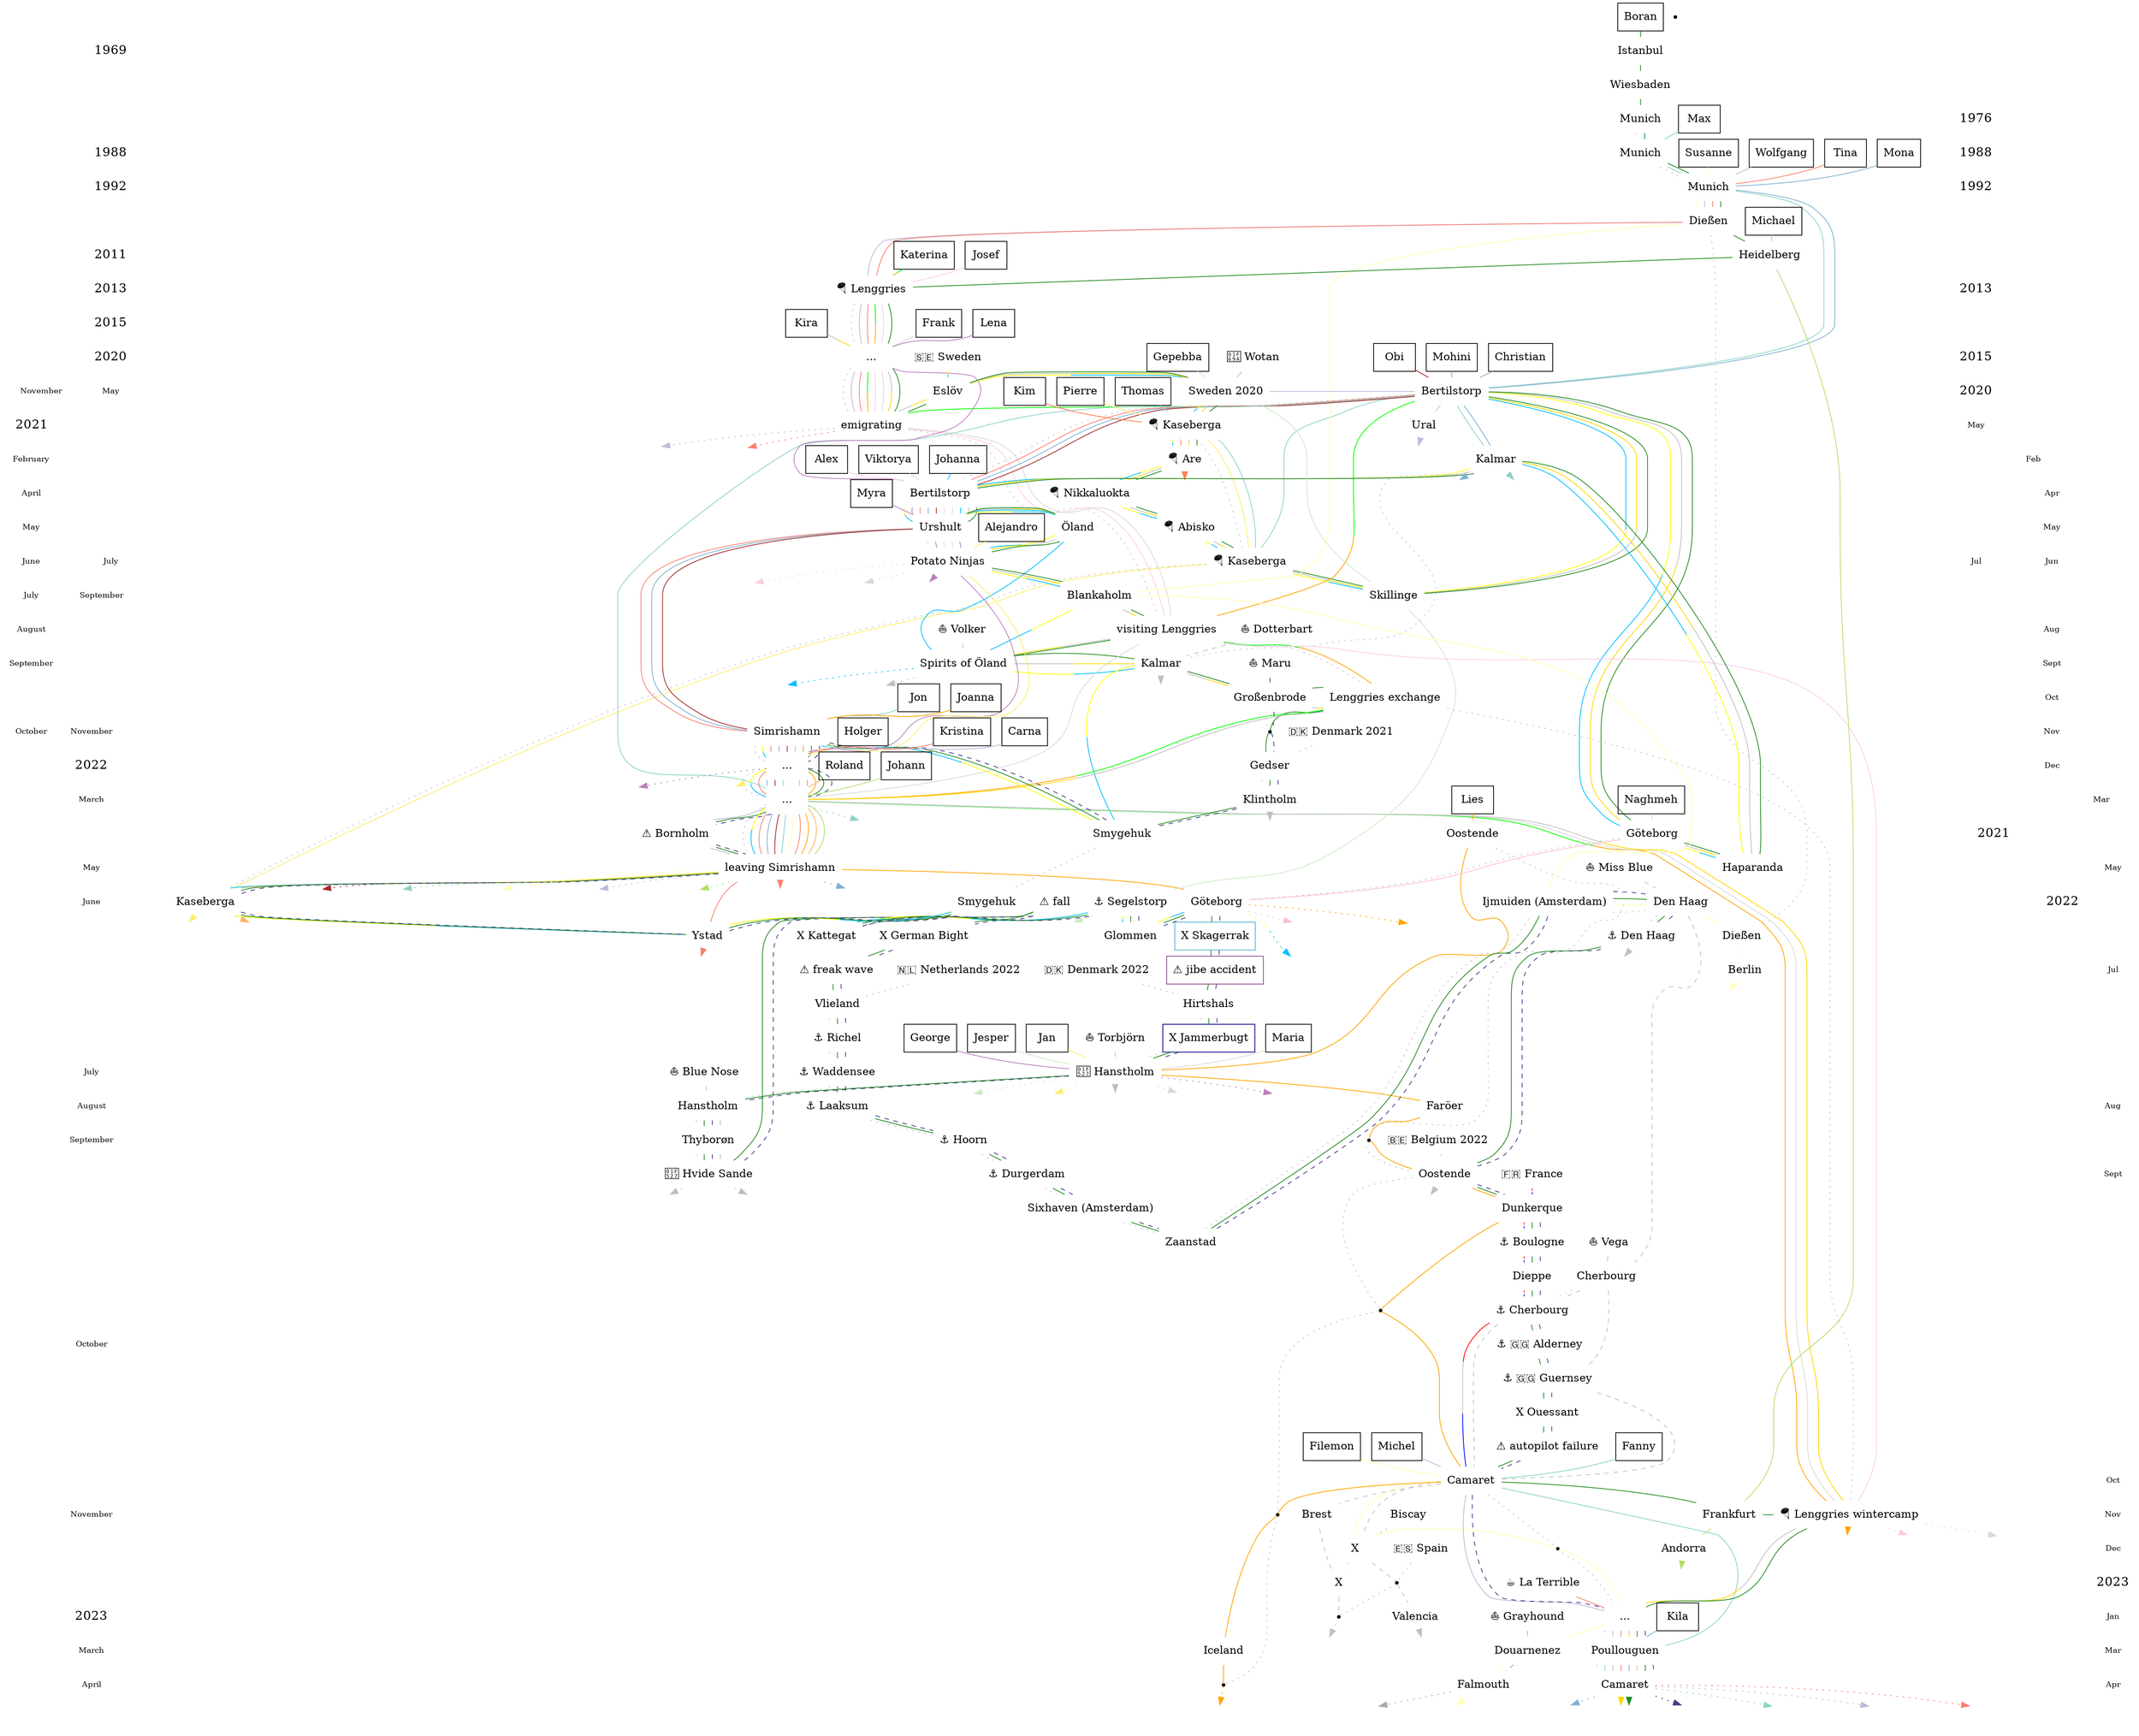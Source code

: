 digraph <Timelines> {

ranksep=0.1
nodesep=0.2
node [shape=none tooltip=""]

#
# Time
#
{
node [fontsize=10 class=type_time]
{ node [ label=February  ] <2021_02> }
{ node [ label=March     ] <2022_03> <2023_03> }
{ node [ label=April     ] <2021_04> <2023_04> }
{ node [ label=May       ] <2020_05> <2021_05> <2022_05> }
{ node [ label=June      ] <2021_06> <2022_06> }
{ node [ label=July      ] <2020_07> <2021_07> <2022_07> }
{ node [ label=August    ] <2021_08> <2022_08> }
{ node [ label=September ] <2020_09> <2021_09> <2022_09> }
{ node [ label=October   ] <2021_10> <2022_10> }
{ node [ label=November  ] <2020_11> <2021_11> <2022_11> }
edge [style=invis]
node[fontsize=16]
1969 -> 1988 -> 1992 -> 2011 -> 2013 -> 2015 
-> 2020 ->                                 <2020_05>->           <2020_07>->           <2020_09>->           <2020_11>
-> 2021 -><2021_02>->           <2021_04>-><2021_05>-><2021_06>-><2021_07>-><2021_08>-><2021_09>-><2021_10>-><2021_11>
-> 2022 ->           <2022_03>->           <2022_05>-><2022_06>-><2022_07>-><2022_08>-><2022_09>-><2022_10>-><2022_11> 
-> 2023 ->           <2023_03>-><2023_04>
}

#
# Events (Time+Space intersections) with labels (other than their ID) or tooltips
#

len_2020_05 [ label="emigrating" ]
Are [ label="🪂 Are" ]
Nikkaluokta [ label="🪂 Nikkaluokta" ]
Abisko [ label="🪂 Abisko" ]
{ node [ label="🪂 Kaseberga" class=global_type_Kaseberga ] kase_2020_05 kase_2020_07 }

öland_2021_05 [label=Öland]
öland_2021_09 [label="Spirits of Öland"]

segelstorp_2022 [label="⚓ Segelstorp"]
hvide_sande_2022 [label="Hvide Sande"]
ams_2022 [label=Amsterdam]
scheveningen_2022 [label="Den Haag"]

fra_2022_11 [label=Frankfurt]

camaret_2023_01 [label="returning to Camaret" tooltip="returning to Camaret with Kira by car"]
doua_2023_03 [label=Douarnenez]
falmouth_2023_04 [label=Falmouth]

{ node [ label=X ] # crossings
  biscay_2022_12 biscay_2023_04 }

{ # tiny events
node [ shape=point ] 
grobro_2021_11
susanne_berlin_2023 camaret_2022_12
spain_2022_12 
spain_2023_04
}

Bornholm [label="⚠️ Bornholm" tooltip="trip to Bornholm with Carna at good wind, when a lot of water entered the hull through ventilation holes and hatches"]

kase_2022 [label=Kaseberga]
segelstorp_2022 [label="⚓ Segelstorp"]
Kattegat [label="X Kattegat" tooltip="crossing the Kattegat between Sweden and Denmark, over night at good wind"]

Skagerrak [label="X Skagerrak" tooltip="crossing the Skagerrak from Sweden to Denmark, over night, with easy wind: pleasant" fillcolor=3 color=6 colorscheme=gnbu9 shape=box]

jibe_2022_07 [label="⚠️ jibe accident" tooltip="hit by the boom in accidental jibe while preparing for harbour entry: painful and dangerous" fillcolor=orchid2 color=orchid4 shape=box]
Jammerbugt [label="X Jammerbugt" tooltip="crossing the Jammerbugt, over night, against the wind, tough in the end" fillcolor=lightgrey color=darkblue shape=box]
Hanstholm [label="🔧 Hanstholm" tooltip="repair and major upgrades for Maru" ]
haho_2022_08 [label="Hanstholm" tooltip="leaving Hanstholm in late August" ]
hvide_sande_2022 [label="🔧 Hvide Sande" tooltip="replacing lost bolt for autopilot with help from Matthias and carpenter" ]

fall_2022 [label="⚠️ fall" tooltip="fell off deck but landed on engine bridge while crossing the German Bight"]
germanbight [label="X German Bight" tooltip="crossing the German Bight over night(s) with good wind"]
freakwave [label="⚠️ freak wave" tooltip="hit by a freak wave while crossing the German Bight"]

Richel [label="⚓ Richel"]
Waddensee [label="⚓ Waddensee"]
Laaksum [label="⚓ Laaksum"]
Hoorn [label="⚓ Hoorn"]
Durgerdam [label="⚓ Durgerdam"]
Sixhaven [label="Sixhaven (Amsterdam)"]
ams_2022 [label="Ijmuiden (Amsterdam)"]
scheveningen_2022 [label="Den Haag"]

scheveningen_anchor [label="⚓ Den Haag" tooltip="spending night on anchor for earliest possible takeoff"]

ostn_2022_09 [label="Oostende"]

Boulogne [label="⚓ Boulogne"]

#chis_2022 [label="⚓ 🇬🇬 Channel Islands"]
Alderney [label="⚓ 🇬🇬 Alderney"]
Guernsey [label="⚓ 🇬🇬 Guernsey"]
Ouessant [label="X Ouessant" tooltip="passing Ouessant after exiting the English Channel over night at good wind" ]
biscay_failure_2022 [label="⚠️ autopilot failure" tooltip="autopilot failed at the beginning of Biscay crossing, after sunset, during rain and with fog covering the shoreline" ]

camaret_2023_01 [label="..." tooltip="spending winter at Camaret"]


#
# Timelines from here
#

edge [color=grey]       # default edge color grey to recognize all which are not styled explicitly
edge [arrowhead=none]   # timelines have not arrowhead in all of their sections, except for the very last one (pointing to the future)

#
# PLACEs timelines must appear before PEOPLEs' timelines,
# so that first appearance (event) of a place can serve as its type anchor;
# events are disjunct by definition, because places can never "meet" each other
#
{ edge [ style=dotted ]


{ node [ class=global_type_Munich label="Munich" ]
  edge [ class=global_type_Munich  tooltip="Munich" ]
  
  munich_1976->munich_1988->munich_1992
}



{ node [ class=global_type_Dießen label="Dießen" ]
  edge [ class=global_type_Dießen  tooltip="Dießen" ]
  
  diessen_90ies->re1_diessen
}



{ node [ class=global_type_Kaseberga label="Kaseberga" ]
  edge [ class=global_type_Kaseberga  tooltip="Kaseberga" ]
  
  kase_2020_05->kase_2020_07->kase_2022
}



{ node [ class=global_type_Bertilstorp label="Bertilstorp" ]
  edge [ class=global_type_Bertilstorp  tooltip="Bertilstorp" ]
  
  bertil_2020->bertil_2021_04
}



{ node [ class=global_type_Kalmar label="Kalmar" ]
  edge [ class=global_type_Kalmar  tooltip="Kalmar" ]
  
  kalmar_2021_02->kalmar_2021_09
}


{ node [ class=global_type_grobro ]
  edge [ class=global_type_grobro ]
grobro_2021_10 [ label="Großenbrode" ]
grobro_2021_10 -> grobro_2021_11
}

{ node [ class=global_type_ostn label=Oostende]
  edge [ class=global_type_ostn]
ostn_2021 [label=Oostende]
ostn_2022_09 [label=Oostende]
node [shape=point]
  ostn_2021 -> re1_ostn -> ostn_2022_09 -> re2_ostn -> re3_ostn -> re4_ostn
}

{ node [ class=global_type_sim ]
  edge [ class=global_type_sim ]
simris_2021_11 [label=Simrishamn tooltip="Simrishamn, winter 2021/2022"]
simris_2021_12 [label="..."]
simris_2022_03 [label="..."]
simris_2022_05 [label="leaving Simrishamn" tooltip="leaving Simrishamn onboard Maru, together with Roland"]
  simris_2021_11 -> simris_2021_12 -> simris_2022_03 -> simris_2022_05
}

{ node [ class=global_type_cherbourg label=Cherbourg]
  edge [ class=global_type_cherbourg ]
cherbourg2 [label="⚓ Cherbourg"]
cherbourg1 -> cherbourg2
}

{ node [ class=global_type_camaret label=Camaret ]
  edge [ class=global_type_camaret ]
camaret_2023_03 [ label=Poullouguen]
camaret_2022_10 -> camaret_2022_12 -> camaret_2023_01 -> camaret_2023_03 -> camaret_2023_04
}

{ edge   [ class=global_type_biscay ]
  Biscay [ class=global_type_biscay ]
  Biscay -> biscay_2022_12 -> biscay_2023_04
}

{ edge [ class=global_type_lngr ]
  node [ class=global_type_lngr ] 
  len_2013 [ label="🪂 Lenggries" ]
  len_2015 [ label="..." ]
  len_2021_08 [label="visiting Lenggries"]
  len_2021_10 [label="Lenggries exchange" tooltip="handing car + Kira over to Katerina"]
  lenggries_2022_11 [label="🪂 Lenggries wintercamp" tooltip="visiting friends + family, office work, swapping Kira back to Boran, full moon flight"]
  len_2013 -> len_2015 -> len_2020_05 -> len_2021_08 -> len_2021_10 -> lenggries_2022_11
}

{ node [ class=global_type_urshult ]
  edge [ class=global_type_urshult ]
urshult_2021_05 [ label=Urshult ]
urshult_2021_06 [ label="Potato Ninjas" ]
urshult_2021_05 -> urshult_2021_06
}

{ node [ class=global_type_got ]
  edge [ class=global_type_got ]
GOT_2021 [ label="Göteborg" ]
GOT_2022 [ label="Göteborg" tooltip="leaving Sweden from Göteborg" ]
GOT_2021 -> GOT_2022
}


{ node [ class=global_type_Smygehuk label="Smygehuk" ]
  edge [ class=global_type_Smygehuk  tooltip="Smygehuk" ]
  
  smyge_2021->smyge_2022
}


{ edge [class=global_type_spain]
  espa [class=global_type_spain label="🇪🇸 Spain" ]
  espa -> spain_2022_12 -> spain_2023_04
}


{ node [ class=global_type_Belgium2022  ]
  edge [ class=global_type_Belgium2022  tooltip="Belgium 2022" ]
  Belgium2022 [ label="🇧🇪 Belgium 2022" shape=none ]
  Belgium2022->ostn_2022_09
  node [style=invis]
  edge [style=dotted arrowhead=""] ostn_2022_09 -> Belgium2022_future
}



{ node [ class=global_type_Denmark2021  ]
  edge [ class=global_type_Denmark2021  tooltip="Denmark 2021" ]
  Denmark2021 [ label="🇩🇰 Denmark 2021" shape=none ]
  Denmark2021->Gedser->Klintholm
  node [style=invis]
  edge [style=dotted arrowhead=""] Klintholm -> Denmark2021_future
}


{ node [ class=global_type_Denmark2022  ]
  edge [ class=global_type_Denmark2022  tooltip="Denmark 2022" ]
  Denmark2022 [ label="🇩🇰 Denmark 2022" shape=none ]
  Denmark2022->Hirtshals->Jammerbugt->Hanstholm->haho_2022_08->Thyborøn->hvide_sande_2022
  node [style=invis]
  edge [style=dotted arrowhead=""] hvide_sande_2022 -> Denmark2022_future
}



{ node [ class=global_type_Netherlands2022  ]
  edge [ class=global_type_Netherlands2022  tooltip="Netherlands 2022" ]
  Netherlands2022 [ label="🇳🇱 Netherlands 2022" shape=none ]
  Netherlands2022->Vlieland->Richel->Waddensee->Laaksum->Hoorn->Durgerdam->Sixhaven->Zaanstad->ams_2022->scheveningen_2022->scheveningen_anchor
  node [style=invis]
  edge [style=dotted arrowhead=""] scheveningen_anchor -> Netherlands2022_future
}


} # end PLACEs

#
# COUNTRIES with color-styled edges
# special visual case of PLACEs
#
{ edge [ penwidth=1 ] 

{ edge [ class=global_type_se color="yellow;0.5:deepskyblue" ]
  node [ class=global_type_se ]
  eslöv_2020 [label=Eslöv]
  se_2020 [label="Sweden 2020"]
  se [ label="🇸🇪 Sweden" ]
  se -> eslöv_2020->se_2020->kase_2020_05->Are->Nikkaluokta->Abisko->kase_2020_07->Skillinge->bertil_2020->GOT_2021->Haparanda->kalmar_2021_02->bertil_2021_04->urshult_2021_05->öland_2021_05->urshult_2021_06->Blankaholm
-> öland_2021_09 -> kalmar_2021_09
-> smyge_2021 -> simris_2021_11 -> simris_2021_12 -> simris_2022_03 -> simris_2022_05->kase_2022->Ystad->smyge_2022->Kattegat->segelstorp_2022->Glommen->GOT_2022
{edge [style=dotted arrowhead="" minlen=2] node [style=invis]
  GOT_2022 -> se_future
}}


{ node [ class=global_type_France  ]
  edge [ class=global_type_France color="red;0.33:silver;0.33:blue;0.33" tooltip="France" ]
  France [ label="🇫🇷 France" shape=none ]
  France->Dunkerque->Boulogne->Dieppe->cherbourg2->camaret_2022_10
}


} # end COUNTRIES


#
# people / beings : solid lines; 
# events may be shared because people can meet at the same place + time
#


{ node [ class=global_type_Max  ]
  edge [ class=global_type_Max  color="#8dd3c7" tooltip="Max" ]
  Max [ shape=box ]
  Max->munich_1988->munich_1992->bertil_2020->kalmar_2021_02
  node [style=invis]
  edge [style=dotted arrowhead=""] kalmar_2021_02 -> Max_future
}

{ node [ class=global_type_Susanne  ]
  edge [ class=global_type_Susanne  color="#ffffb3" tooltip="Susanne" ]
  Susanne [ shape=box ]
  Susanne->munich_1992->diessen_90ies->Blankaholm->ams_2022->scheveningen_2022->re1_diessen->Berlin
  node [style=invis]
  edge [style=dotted arrowhead=""] Berlin -> Susanne_future
}

{ node [ class=global_type_Wolfgang  ]
  edge [ class=global_type_Wolfgang  color="#bebada" tooltip="Wolfgang" ]
  Wolfgang [ shape=box ]
  Wolfgang->munich_1992->diessen_90ies->len_2013->len_2015->len_2020_05
  node [style=invis]
  edge [style=dotted arrowhead=""] len_2020_05 -> Wolfgang_future
}

{ node [ class=global_type_Tina  ]
  edge [ class=global_type_Tina  color="#fb8072" tooltip="Tina" ]
  Tina [ shape=box ]
  Tina->munich_1992->diessen_90ies->len_2013->len_2015->len_2020_05
  node [style=invis]
  edge [style=dotted arrowhead=""] len_2020_05 -> Tina_future
}

{ node [ class=global_type_Mona  ]
  edge [ class=global_type_Mona  color="#80b1d3" tooltip="Mona" ]
  Mona [ shape=box ]
  Mona->munich_1992->bertil_2020->kalmar_2021_02
  node [style=invis]
  edge [style=dotted arrowhead=""] kalmar_2021_02 -> Mona_future
}

{ node [ class=global_type_Katerina  ]
  edge [ class=global_type_Katerina color="green;0.5:orange" tooltip="Katerina" ]
  Katerina [ shape=box ]
  Katerina->len_2013->len_2015->len_2020_05->bertil_2020->len_2021_08->len_2021_10->simris_2022_03->lenggries_2022_11
  node [style=invis]
  edge [style=dotted arrowhead=""] lenggries_2022_11 -> Katerina_future
}

{ node [ class=global_type_Michael  ]
  edge [ class=global_type_Michael  color="#b3de69" tooltip="Michael" ]
  Michael [ shape=box ]
  Michael->Heidelberg->fra_2022_11->Andorra
  node [style=invis]
  edge [style=dotted arrowhead=""] Andorra -> Michael_future
}

{ node [ class=global_type_Josef  ]
  edge [ class=global_type_Josef  color="#fccde5" tooltip="Josef" ]
  Josef [ shape=box ]
  Josef->len_2013->len_2015->len_2020_05->len_2021_08->lenggries_2022_11
  node [style=invis]
  edge [style=dotted arrowhead=""] lenggries_2022_11 -> Josef_future
}

{ node [ class=global_type_Frank  ]
  edge [ class=global_type_Frank  color="#d9d9d9" tooltip="Frank" ]
  Frank [ shape=box ]
  Frank->len_2015->len_2020_05->len_2021_08->simris_2022_03->lenggries_2022_11
  node [style=invis]
  edge [style=dotted arrowhead=""] lenggries_2022_11 -> Frank_future
}

{ node [ class=global_type_Lena  ]
  edge [ class=global_type_Lena  color="#bc80bd" tooltip="Lena" ]
  Lena [ shape=box ]
  Lena->len_2015->bertil_2021_04->urshult_2021_05->urshult_2021_06->simris_2021_12
  node [style=invis]
  edge [style=dotted arrowhead=""] simris_2021_12 -> Lena_future
}

{ node [ class=global_type_Gepebba  ]
  edge [ class=global_type_Gepebba  color="#ccebc5" tooltip="Gepebba" ]
  Gepebba [ tooltip="Ebba, Patrick + family" shape=box ]
  Gepebba->se_2020->Skillinge->segelstorp_2022
  node [style=invis]
  edge [style=dotted arrowhead=""] segelstorp_2022 -> Gepebba_future
}

{ node [ class=global_type_Pierre  ]
  edge [ class=global_type_Pierre  color="#ffed6f" tooltip="Pierre" ]
  Pierre [ tooltip="Pierre and the other pilots from Kaseberga" shape=box ]
  Pierre->kase_2020_05->kase_2020_07->kase_2022
  node [style=invis]
  edge [style=dotted arrowhead=""] kase_2022 -> Pierre_future
}

{ node [ class=global_type_Thomas  ]
  edge [ class=global_type_Thomas  color="#8dd3c7" tooltip="Thomas" ]
  Thomas [ shape=box ]
  Thomas->kase_2020_05->kase_2020_07->bertil_2020->simris_2022_03
  node [style=invis]
  edge [style=dotted arrowhead=""] simris_2022_03 -> Thomas_future
}

{ node [ class=global_type_Kim  ]
  edge [ class=global_type_Kim color=coral tooltip="Kim" ]
  Kim [ shape=box ]
  Kim->kase_2020_05->Are
  node [style=invis]
  edge [style=dotted arrowhead=""] Are -> Kim_future
}

{ node [ class=global_type_Wotan  ]
  edge [ class=global_type_Wotan  color="#bebada" tooltip="Wotan" ]
  Wotan [ label="🚚 Wotan" tooltip="Julia + Mark onboard Wotan" shape=none ]
  Wotan->se_2020->bertil_2020->Ural
  node [style=invis]
  edge [style=dotted arrowhead=""] Ural -> Wotan_future
}

{ node [ class=global_type_Mohini  ]
  edge [ class=global_type_Mohini  color="#fb8072" tooltip="Mohini" ]
  Mohini [ shape=box ]
  Mohini->bertil_2020->bertil_2021_04->urshult_2021_05->simris_2021_11->simris_2021_12->simris_2022_03->simris_2022_05
  node [style=invis]
  edge [style=dotted arrowhead=""] simris_2022_05 -> Mohini_future
}

{ node [ class=global_type_Christian  ]
  edge [ class=global_type_Christian  color="#80b1d3" tooltip="Christian" ]
  Christian [ shape=box ]
  Christian->bertil_2020->bertil_2021_04->urshult_2021_05->simris_2021_11->simris_2021_12->simris_2022_03->simris_2022_05
  node [style=invis]
  edge [style=dotted arrowhead=""] simris_2022_05 -> Christian_future
}

{ node [ class=global_type_Obi  ]
  edge [ class=global_type_Obi color=brown tooltip="Obi" ]
  Obi [ shape=box ]
  Obi->bertil_2020->bertil_2021_04->urshult_2021_05->simris_2021_11->simris_2021_12->simris_2022_03->simris_2022_05
  node [style=invis]
  edge [style=dotted arrowhead=""] simris_2022_05 -> Obi_future
}

{ node [ class=global_type_Naghmeh  ]
  edge [ class=global_type_Naghmeh color=pink tooltip="Naghmeh" ]
  Naghmeh [ shape=box ]
  Naghmeh->GOT_2021->GOT_2022
  node [style=invis]
  edge [style=dotted arrowhead=""] GOT_2022 -> Naghmeh_future
}

{ node [ class=global_type_Alex  ]
  edge [ class=global_type_Alex  color="#fccde5" tooltip="Alex" ]
  Alex [ shape=box ]
  Alex->bertil_2021_04->urshult_2021_05->urshult_2021_06
  node [style=invis]
  edge [style=dotted arrowhead=""] urshult_2021_06 -> Alex_future
}

{ node [ class=global_type_Viktorya  ]
  edge [ class=global_type_Viktorya  color="#d9d9d9" tooltip="Viktorya" ]
  Viktorya [ shape=box ]
  Viktorya->bertil_2021_04->urshult_2021_05->urshult_2021_06
  node [style=invis]
  edge [style=dotted arrowhead=""] urshult_2021_06 -> Viktorya_future
}

{ node [ class=global_type_Myra  ]
  edge [ class=global_type_Myra  color="#bc80bd" tooltip="Myra" ]
  Myra [ shape=box ]
  Myra->urshult_2021_05->urshult_2021_06
  node [style=invis]
  edge [style=dotted arrowhead=""] urshult_2021_06 -> Myra_future
}

{ node [ class=global_type_Johanna  ]
  edge [ class=global_type_Johanna color=deepskyblue tooltip="Johanna" ]
  Johanna [ shape=box ]
  Johanna->bertil_2021_04->urshult_2021_05->öland_2021_05->öland_2021_09
  node [style=invis]
  edge [style=dotted arrowhead=""] öland_2021_09 -> Johanna_future
}

{ node [ class=global_type_Alejandro  ]
  edge [ class=global_type_Alejandro  color="#ffed6f" tooltip="Alejandro" ]
  Alejandro [ shape=box ]
  Alejandro->urshult_2021_06->simris_2021_12
  node [style=invis]
  edge [style=dotted arrowhead=""] simris_2021_12 -> Alejandro_future
}

{ node [ class=global_type_Jon  ]
  edge [ class=global_type_Jon  color="#8dd3c7" tooltip="Jon" ]
  Jon [ shape=box ]
  Jon->simris_2021_11->simris_2021_12->simris_2022_03->simris_2022_05
  node [style=invis]
  edge [style=dotted arrowhead=""] simris_2022_05 -> Jon_future
}

{ node [ class=global_type_Holger  ]
  edge [ class=global_type_Holger  color="#ffffb3" tooltip="Holger" ]
  Holger [ shape=box ]
  Holger->simris_2021_12->simris_2022_03->simris_2022_05
  node [style=invis]
  edge [style=dotted arrowhead=""] simris_2022_05 -> Holger_future
}

{ node [ class=global_type_Carna  ]
  edge [ class=global_type_Carna  color="#bebada" tooltip="Carna" ]
  Carna [ shape=box ]
  Carna->simris_2021_12->simris_2022_03->Bornholm->simris_2022_05
  node [style=invis]
  edge [style=dotted arrowhead=""] simris_2022_05 -> Carna_future
}

{ node [ class=global_type_Kristina  ]
  edge [ class=global_type_Kristina  color="#fb8072" tooltip="Kristina" ]
  Kristina [ shape=box ]
  Kristina->simris_2021_12->simris_2022_03->simris_2022_05->Ystad
  node [style=invis]
  edge [style=dotted arrowhead=""] Ystad -> Kristina_future
}

{ node [ class=global_type_Joanna  ]
  edge [ class=global_type_Joanna color=orange tooltip="Joanna" ]
  Joanna [ shape=box ]
  Joanna->simris_2021_11->simris_2021_12->simris_2022_03->simris_2022_05->GOT_2022
  node [style=invis]
  edge [style=dotted arrowhead=""] GOT_2022 -> Joanna_future
}

{ node [ class=global_type_Roland  ]
  edge [ class=global_type_Roland  color="#fdb462" tooltip="Roland" ]
  Roland [ shape=box ]
  Roland->simris_2022_03->simris_2022_05->kase_2022
  node [style=invis]
  edge [style=dotted arrowhead=""] kase_2022 -> Roland_future
}

{ node [ class=global_type_Johann  ]
  edge [ class=global_type_Johann  color="#b3de69" tooltip="Johann" ]
  Johann [ shape=box ]
  Johann->simris_2022_03->simris_2022_05
  node [style=invis]
  edge [style=dotted arrowhead=""] simris_2022_05 -> Johann_future
}

{ node [ class=global_type_Lies  ]
  edge [ class=global_type_Lies color=orange tooltip="Lies" ]
  Lies [ shape=box ]
  Lies->ostn_2021->Hanstholm->Faröer->re1_ostn->ostn_2022_09->Dunkerque->re2_ostn->camaret_2022_10->re3_ostn->Iceland->re4_ostn
  node [style=invis]
  edge [style=dotted arrowhead=""] re4_ostn -> Lies_future
}

{ node [ class=global_type_Maria  ]
  edge [ class=global_type_Maria  color="#d9d9d9" tooltip="Maria" ]
  Maria [ shape=box ]
  Maria->Hanstholm
  node [style=invis]
  edge [style=dotted arrowhead=""] Hanstholm -> Maria_future
}

{ node [ class=global_type_George  ]
  edge [ class=global_type_George  color="#bc80bd" tooltip="George" ]
  George [ shape=box ]
  George->Hanstholm
  node [style=invis]
  edge [style=dotted arrowhead=""] Hanstholm -> George_future
}

{ node [ class=global_type_Jesper  ]
  edge [ class=global_type_Jesper  color="#ccebc5" tooltip="Jesper" ]
  Jesper [ shape=box ]
  Jesper->Hanstholm
  node [style=invis]
  edge [style=dotted arrowhead=""] Hanstholm -> Jesper_future
}

{ node [ class=global_type_Jan  ]
  edge [ class=global_type_Jan  color="#ffed6f" tooltip="Jan" ]
  Jan [ shape=box ]
  Jan->Hanstholm
  node [style=invis]
  edge [style=dotted arrowhead=""] Hanstholm -> Jan_future
}

{ node [ class=global_type_Fanny  ]
  edge [ class=global_type_Fanny  color="#8dd3c7" tooltip="Fanny" ]
  Fanny [ shape=box ]
  Fanny->camaret_2022_10->camaret_2023_03->camaret_2023_04
  node [style=invis]
  edge [style=dotted arrowhead=""] camaret_2023_04 -> Fanny_future
}

{ node [ class=global_type_Filemon  ]
  edge [ class=global_type_Filemon  color="#ffffb3" tooltip="Filemon" ]
  Filemon [ shape=box ]
  Filemon->camaret_2022_10->biscay_2022_12->camaret_2022_12->camaret_2023_01->doua_2023_03->falmouth_2023_04
  node [style=invis]
  edge [style=dotted arrowhead=""] falmouth_2023_04 -> Filemon_future
}

{ node [ class=global_type_Michel  ]
  edge [ class=global_type_Michel  color="#bebada" tooltip="Michel" ]
  Michel [ shape=box ]
  Michel->camaret_2022_10->camaret_2023_01->camaret_2023_03->camaret_2023_04
  node [style=invis]
  edge [style=dotted arrowhead=""] camaret_2023_04 -> Michel_future
}

{ node [ class=global_type_laterr  ]
  edge [ class=global_type_laterr  color="#fb8072" tooltip="La Terrible" ]
  laterr [ label="☕ La Terrible" tooltip="place and people of the wonderful café" shape=none ]
  laterr->camaret_2023_01->camaret_2023_03->camaret_2023_04
  node [style=invis]
  edge [style=dotted arrowhead=""] camaret_2023_04 -> laterr_future
}

{ node [ class=global_type_Kila  ]
  edge [ class=global_type_Kila  color="#80b1d3" tooltip="Kila" ]
  Kila [ shape=box ]
  Kila->camaret_2023_03->camaret_2023_04
  node [style=invis]
  edge [style=dotted arrowhead=""] camaret_2023_04 -> Kila_future
}

{ node [ class=global_type_Kira  ]
  edge [ class=global_type_Kira color="silver;0.5:gold" tooltip="Kira" ]
  Kira [ shape=box ]
  Kira->len_2015->len_2020_05->eslöv_2020->se_2020->kase_2020_05->Are->Nikkaluokta->Abisko->kase_2020_07->Skillinge->bertil_2020->GOT_2021->Haparanda->kalmar_2021_02->bertil_2021_04->urshult_2021_05->öland_2021_05->urshult_2021_06->Blankaholm->len_2021_08->öland_2021_09->kalmar_2021_09->grobro_2021_10->len_2021_10->simris_2022_03->lenggries_2022_11->camaret_2023_01->camaret_2023_03->camaret_2023_04
  node [style=invis]
  edge [style=dotted arrowhead=""] camaret_2023_04 -> Boran_future
}

{ node [ class=global_type_Boran  ]
  edge [ class=global_type_Boran color=forestgreen tooltip="Boran" ]
  Boran [ shape=box ]
  Boran->Istanbul->Wiesbaden->munich_1976->munich_1988->munich_1992->diessen_90ies->Heidelberg->len_2013->len_2015->len_2020_05->eslöv_2020->se_2020->kase_2020_05->Are->Nikkaluokta->Abisko->kase_2020_07->Skillinge->bertil_2020->GOT_2021->Haparanda->kalmar_2021_02->bertil_2021_04->urshult_2021_05->öland_2021_05->urshult_2021_06->Blankaholm->len_2021_08->öland_2021_09->kalmar_2021_09->grobro_2021_10->len_2021_10->grobro_2021_11->Gedser->Klintholm->smyge_2021->simris_2021_11->simris_2021_12->simris_2022_03->Bornholm->simris_2022_05->kase_2022->Ystad->smyge_2022->Kattegat->segelstorp_2022->Glommen->GOT_2022->Skagerrak->jibe_2022_07->Hirtshals->Jammerbugt->Hanstholm->haho_2022_08->Thyborøn->hvide_sande_2022->fall_2022->germanbight->freakwave->Vlieland->Richel->Waddensee->Laaksum->Hoorn->Durgerdam->Sixhaven->Zaanstad->ams_2022->scheveningen_2022->scheveningen_anchor->ostn_2022_09->Dunkerque->Boulogne->Dieppe->cherbourg2->Alderney->Guernsey->Ouessant->biscay_failure_2022->camaret_2022_10->fra_2022_11->lenggries_2022_11->camaret_2023_01->camaret_2023_03->camaret_2023_04
  node [style=invis]
  edge [style=dotted arrowhead=""] camaret_2023_04 -> Boran_future
}


#
# BOATs
#
{ edge [ style=dashed ] 


{ node [ class=global_type_Volker  ]
  edge [ class=global_type_Volker  tooltip="Volker" ]
  Volker [ label="⛵ Volker" shape=none ]
  Volker->öland_2021_09
  node [style=invis]
  edge [style=dotted arrowhead=""] öland_2021_09 -> Volker_future
}



{ node [ class=global_type_Dotterbart  ]
  edge [ class=global_type_Dotterbart  tooltip="Dotterbart" ]
  Dotterbart [ label="⛵ Dotterbart" shape=none ]
  Dotterbart->kalmar_2021_09
  node [style=invis]
  edge [style=dotted arrowhead=""] kalmar_2021_09 -> Dotterbart_future
}



{ node [ class=global_type_Maru  ]
  edge [ class=global_type_Maru color=darkslateblue tooltip="Maru" ]
  Maru [ label="⛵ Maru" shape=none ]
  Maru->grobro_2021_10->grobro_2021_11->Gedser->Klintholm->smyge_2021->simris_2021_11->simris_2021_12->simris_2022_03->Bornholm->simris_2022_05->kase_2022->Ystad->smyge_2022->Kattegat->segelstorp_2022->Glommen->GOT_2022->Skagerrak->jibe_2022_07->Hirtshals->Jammerbugt->Hanstholm->haho_2022_08->Thyborøn->hvide_sande_2022->fall_2022->germanbight->freakwave->Vlieland->Richel->Waddensee->Laaksum->Hoorn->Durgerdam->Sixhaven->Zaanstad->ams_2022->scheveningen_2022->scheveningen_anchor->ostn_2022_09->Dunkerque->Boulogne->Dieppe->cherbourg2->Alderney->Guernsey->Ouessant->biscay_failure_2022->camaret_2022_10->camaret_2023_01->camaret_2023_03->camaret_2023_04
  node [style=invis]
  edge [style=dotted arrowhead=""] camaret_2023_04 -> Maru_future
}



{ node [ class=global_type_Torbjörn  ]
  edge [ class=global_type_Torbjörn  tooltip="Torbjörn" ]
  Torbjörn [ label="⛵ Torbjörn" shape=none ]
  Torbjörn->Hanstholm
  node [style=invis]
  edge [style=dotted arrowhead=""] Hanstholm -> Torbjörn_future
}


{ node [ class=global_type_BlueNose  ]
  edge [ class=global_type_BlueNose  tooltip="Blue Nose" ]
  BlueNose [ label="⛵ Blue Nose" shape=none ]
  BlueNose->haho_2022_08->Thyborøn->hvide_sande_2022
  node [style=invis]
  edge [style=dotted arrowhead=""] hvide_sande_2022 -> BlueNose_future
}



{ node [ class=global_type_MissBlue  ]
  edge [ class=global_type_MissBlue color=silver tooltip="Miss Blue" ]
  MissBlue [ label="⛵ Miss Blue" shape=none ]
  MissBlue->scheveningen_2022->cherbourg1->cherbourg2->camaret_2022_10->biscay_2022_12->spain_2022_12->Valencia
  node [style=invis]
  edge [style=dotted arrowhead=""] Valencia -> MissBlue_future
}



{ node [ class=global_type_Vega  ]
  edge [ class=global_type_Vega color=silver tooltip="Vega" ]
  Vega [ label="⛵ Vega" shape=none ]
  Vega->cherbourg1->Guernsey->camaret_2022_10->Brest->biscay_2023_04->spain_2023_04
  node [style=invis]
  edge [style=dotted arrowhead=""] spain_2023_04 -> Vega_future
}

# dk -> Vega # true but not so relevant for Boran's timeline


{ node [ class=global_type_Grayhound  ]
  edge [ class=global_type_Grayhound color=darkgray tooltip="Grayhound" ]
  Grayhound [ label="⛵ Grayhound" shape=none ]
  Grayhound->doua_2023_03->falmouth_2023_04
  node [style=invis]
  edge [style=dotted arrowhead=""] falmouth_2023_04 -> Grayhound_future
}


} # end BOATs


# Time anchors (not every event needs to be anchored)
#
{rank=same <1969> Istanbul }
{rank=same <1988> munich_1988 }
{rank=same <1992> munich_1992 }
{rank=same <2011> Heidelberg }
{rank=same <2013> len_2013 }
{rank=same <2020_05> eslöv_2020 }
{rank=same <2020_11> bertil_2020 }
{rank=same <2020_07> kase_2020_07 }
{rank=same <2020_09> Skillinge }
{rank=same <2021_02> kalmar_2021_02 }
{rank=same <2021_06> urshult_2021_06 }
{rank=same <2021_09> öland_2021_09 }
{rank=same <2021_10> grobro_2021_11 }
{rank=same <2021_11> simris_2021_11 }
{rank=same <2022_03> simris_2022_03 }
{rank=same <2022_05> simris_2022_05 }
{rank=same <2022_06> GOT_2022 }
{rank=same <2022_07> Hanstholm }
{rank=same <2022_08> haho_2022_08 }
{rank=same <2022_09> Hoorn }
{rank=same <2022_10> Alderney }
{rank=same <2022_11> lenggries_2022_11 }
{rank=same <2023> camaret_2023_01 }
{rank=same <2023_03> Iceland }


#
# Time
#
{
  edge [style=invis]

  node [fontsize=10 class=type_time]
  D1976 [label=1976 fontsize=16]
  D1988 [label=1988 fontsize=16]
  D1992 [label=1992 fontsize=16]
  D2013 [label=2013 fontsize=16]
  D2015 [label=2015 fontsize=16]
  D2020 [label=2020 fontsize=16]
  D2020_05 [label=May]
  D2020_07 [label=Jul]
  D2021 [label=2021 fontsize=16]
  D2021_02 [label=Feb]
  D2021_04 [label=Apr]
  D2021_05 [label=May]
  D2021_06 [label=Jun]
  D2021_08 [label=Aug]
  D2021_09 [label=Sept]
  D2021_10 [label=Oct]
  D2021_11 [label=Nov]
  D2021_12 [label=Dec]
  D2022 [label=2022 fontsize=16]
  D2022_03 [label=Mar]
  D2022_05 [label=May]
  D2022_07 [label=Jul]
  D2022_08 [label=Aug]
  D2022_09 [label=Sept]
  D2022_10 [label=Oct]
  D2022_11 [label=Nov]
  D2022_12 [label=Dec]
  D2023 [label=2023 fontsize=16]
  D2023_01 [label=Jan]
  D2023_03 [label=Mar]
  D2023_04 [label=Apr]

  node [fontsize=16]
  D1976->D1988->D1992->D2013->D2015->D2020->D2020_05->D2020_07->D2021->D2021_02->D2021_04->D2021_05->D2021_06->D2021_08->D2021_09->D2021_10->D2021_11->D2021_12->D2022->D2022_03->D2022_05->D2022_07->D2022_08->D2022_09->D2022_10->D2022_11->D2022_12->D2023->D2023_01->D2023_03->D2023_04
}



{rank=same D1976 munich_1976 }

{rank=same D1988 munich_1988 }

{rank=same D1992 munich_1992 }

{rank=same D2020 bertil_2020 }

{rank=same D2021_04 bertil_2021_04 }

{rank=same D2021_02 kalmar_2021_02 }

{rank=same D2021_09 kalmar_2021_09 }

{rank=same D2022 ams_2022 }

{rank=same D2022 scheveningen_2022 }

{rank=same D2013 len_2013 }

{rank=same D2015 len_2015 }

{rank=same D2020_05 len_2020_05 }

{rank=same D2021_08 len_2021_08 }

{rank=same D2021_10 len_2021_10 }

{rank=same D2021_11 simris_2021_11 }

{rank=same D2021_12 simris_2021_12 }

{rank=same D2022_03 simris_2022_03 }

{rank=same D2022_05 simris_2022_05 }

{rank=same D2022_11 lenggries_2022_11 }

{rank=same D2022_11 fra_2022_11 }

{rank=same D2021_05 urshult_2021_05 }

{rank=same D2021_06 urshult_2021_06 }

{rank=same D2020 se_2020 }

{rank=same D2022 segelstorp_2022 }

{rank=same D2020_05 kase_2020_05 }

{rank=same D2020_07 kase_2020_07 }

{rank=same D2022 kase_2022 }

{rank=same D2021 GOT_2021 }

{rank=same D2022 GOT_2022 }

{rank=same D2021_05 öland_2021_05 }

{rank=same D2021_09 öland_2021_09 }

{rank=same D2021 ostn_2021 }

{rank=same D2022_09 ostn_2022_09 }

{rank=same D2022_10 camaret_2022_10 }

{rank=same D2022_12 camaret_2022_12 }

{rank=same D2023_01 camaret_2023_01 }

{rank=same D2023_03 camaret_2023_03 }

{rank=same D2023_04 camaret_2023_04 }

{rank=same D2022_12 biscay_2022_12 }

{rank=same D2023_03 doua_2023_03 }

{rank=same D2023_04 falmouth_2023_04 }

{rank=same D2020 eslöv_2020 }

{rank=same D2021_10 grobro_2021_10 }

{rank=same D2021_11 grobro_2021_11 }

{rank=same D2021 smyge_2021 }

{rank=same D2022 smyge_2022 }

{rank=same D2022_07 jibe_2022_07 }

{rank=same D2022_08 haho_2022_08 }

{rank=same D2022 fall_2022 }


}